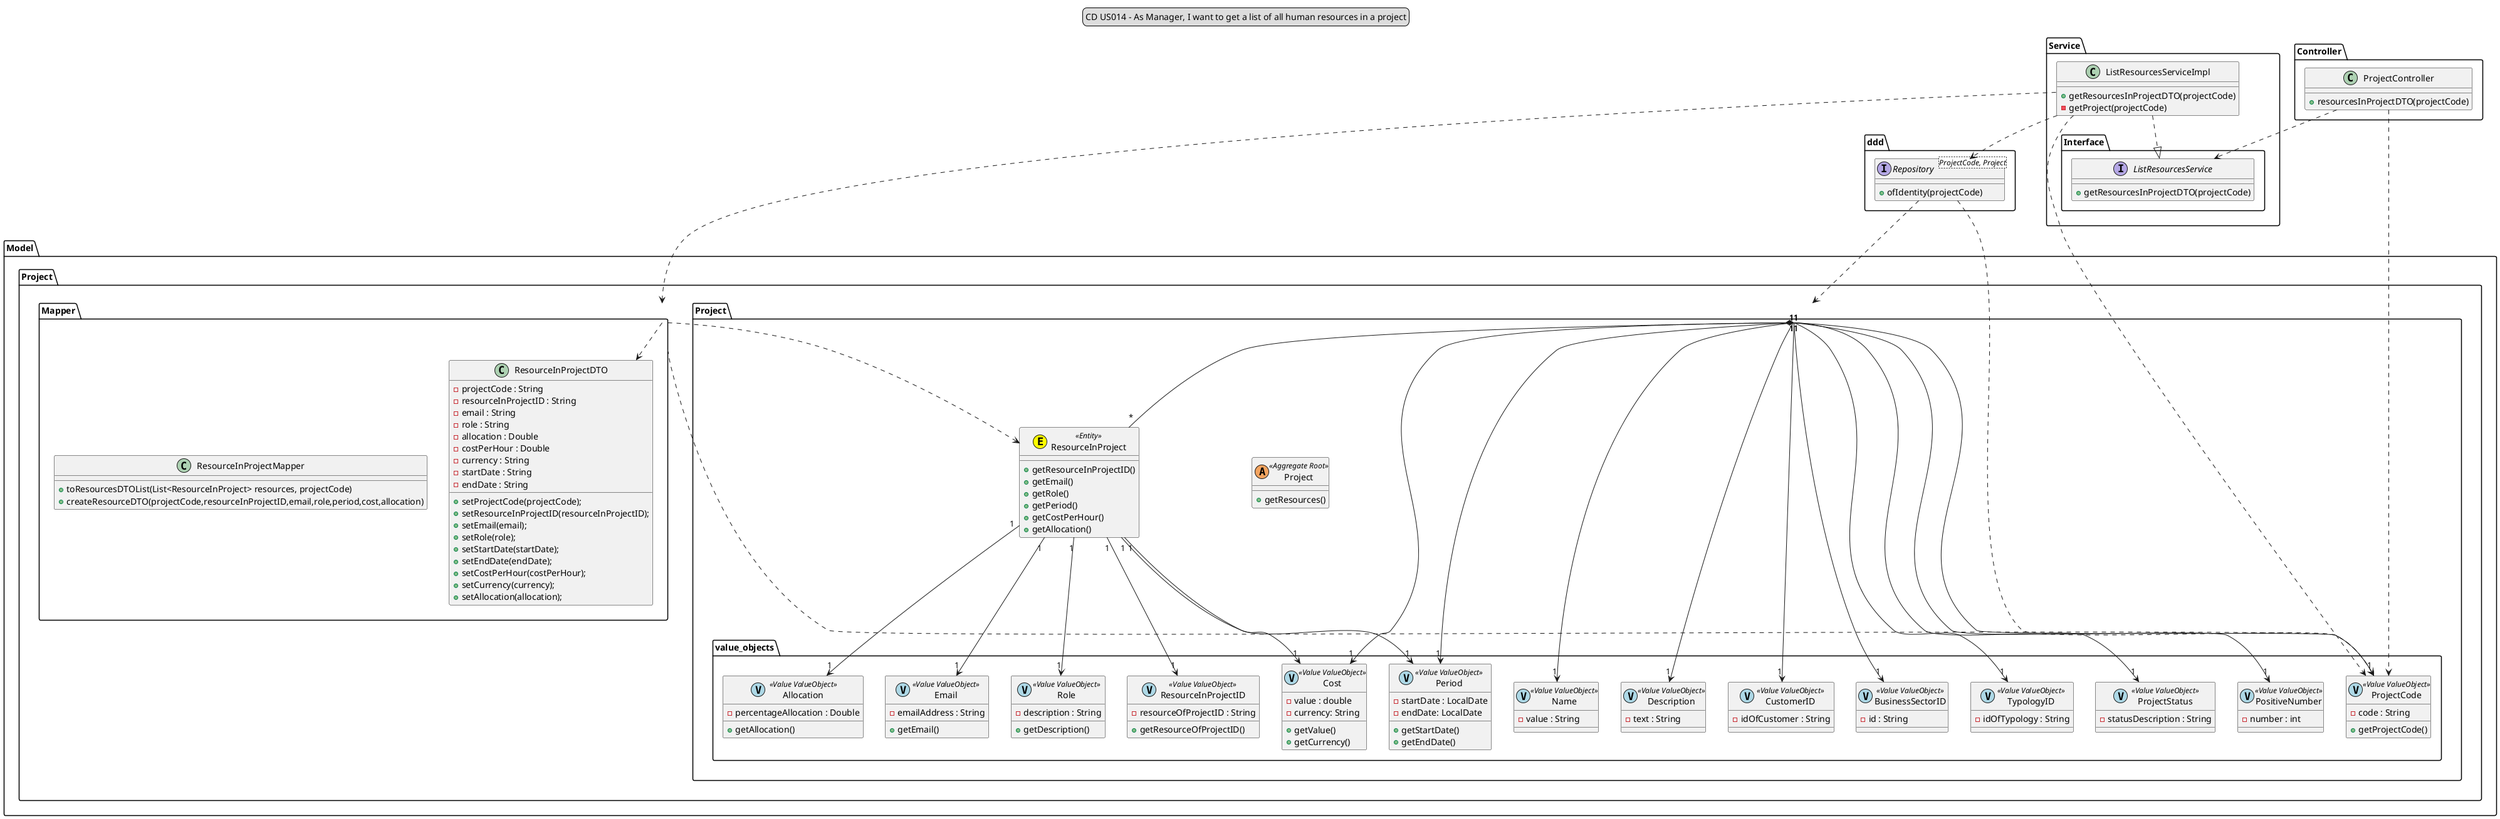 @startuml

legend top
CD US014 - As Manager, I want to get a list of all human resources in a project
end legend

'..|> implementation
'-- associado
'..> depende
'*-- agrega
'- atributo
'+ método


Package Controller {
class "ProjectController" as controller {
+resourcesInProjectDTO(projectCode)
}
}


Package Service {
Package Interface {
interface "ListResourcesService" as interfaceService {
+getResourcesInProjectDTO(projectCode)
}
}
class "ListResourcesServiceImpl" as serviceImpl {
+getResourcesInProjectDTO(projectCode)
-getProject(projectCode)
}
}

Package ddd {
interface "Repository<ProjectCode, Project>" as interfacePrjRepo {
+ofIdentity(projectCode)
}
}

Package Model {
Package Project {
Package Project {
class "Project" as Project <<(A,SandyBrown) Aggregate Root>> {
+getResources()
}
class "ResourceInProject" as Resource <<(E, Yellow) Entity>>{
+getResourceInProjectID()
+getEmail()
+getRole()
+getPeriod()
+getCostPerHour()
+getAllocation()
}


Package value_objects {
class "ProjectCode" as projCode <<(V, LightBlue) Value ValueObject>>{
-code : String
+getProjectCode()
}
class "Name" as name <<(V, LightBlue) Value ValueObject>>{
-value : String
}
class "Description" as description <<(V, LightBlue) Value ValueObject>>{
-text : String
}
class "CustomerID" as customerID <<(V, LightBlue) Value ValueObject>>{
-idOfCustomer : String
}
class "BusinessSectorID" as businessSectorID <<(V, LightBlue) Value ValueObject>>{
-id : String
}
class "TypologyID" as typologyID <<(V, LightBlue) Value ValueObject>>{
-idOfTypology : String
}
class "ProjectStatus" as projStatus <<(V, LightBlue) Value ValueObject>>{
-statusDescription : String
}
class "PositiveNumber" as positiveNumber <<(V, LightBlue) Value ValueObject>>{
-number : int
}
class "Cost" as cost <<(V, LightBlue) Value ValueObject>>{
-value : double
-currency: String
+getValue()
+getCurrency()
}
class "Period" as period <<(V, LightBlue) Value ValueObject>>{
-startDate : LocalDate
-endDate: LocalDate
+getStartDate()
+getEndDate()
}
class "ResourceInProjectID" as ResourceID <<(V, LightBlue) Value ValueObject>>{
-resourceOfProjectID : String
+getResourceOfProjectID()
}
class "Role" as role <<(V, LightBlue) Value ValueObject>>{
-description : String
+getDescription()
}
class "Email" as email <<(V, LightBlue) Value ValueObject>>{
-emailAddress : String
+getEmail()
}
class "Allocation" as allocation <<(V, LightBlue) Value ValueObject>>{
-percentageAllocation : Double
+getAllocation()
}
}
}


Package Mapper {
class "ResourceInProjectDTO" as ResourceDTO {
- projectCode : String
- resourceInProjectID : String
- email : String
- role : String
- allocation : Double
- costPerHour : Double
- currency : String
- startDate : String
- endDate : String
+setProjectCode(projectCode);
+setResourceInProjectID(resourceInProjectID);
+setEmail(email);
+setRole(role);
+setStartDate(startDate);
+setEndDate(endDate);
+setCostPerHour(costPerHour);
+setCurrency(currency);
+setAllocation(allocation);
}
class "ResourceInProjectMapper" as Mapper {
+toResourcesDTOList(List<ResourceInProject> resources, projectCode)
+createResourceDTO(projectCode,resourceInProjectID,email,role,period,cost,allocation)
}
}

controller  ..>  interfaceService
controller  ..> projCode

serviceImpl ..|> interfaceService
serviceImpl ..> interfacePrjRepo
serviceImpl ..> Mapper
serviceImpl ..> projCode

interfacePrjRepo ..> Project
interfacePrjRepo ..> projCode

Mapper ..> ResourceDTO
Mapper ..> Resource
Mapper ..> projCode



Project "1" --> "1" projCode
Project "1" --> "1" name
Project "1" --> "1" description
Project "1" --> "1" customerID
Project "1" --> "1" businessSectorID
Project "1" --> "1" typologyID
Project "1" --> "1" projStatus
Project "1" --> "1" positiveNumber
Project "1" --> "1" cost
Project "1" --> "1" period
Project "1"*--"*" Resource

Resource "1" --> "1" ResourceID
Resource "1" --> "1" email
Resource "1" --> "1" role
Resource "1" --> "1" period
Resource "1" --> "1" cost
Resource "1" --> "1" allocation



@enduml@enduml